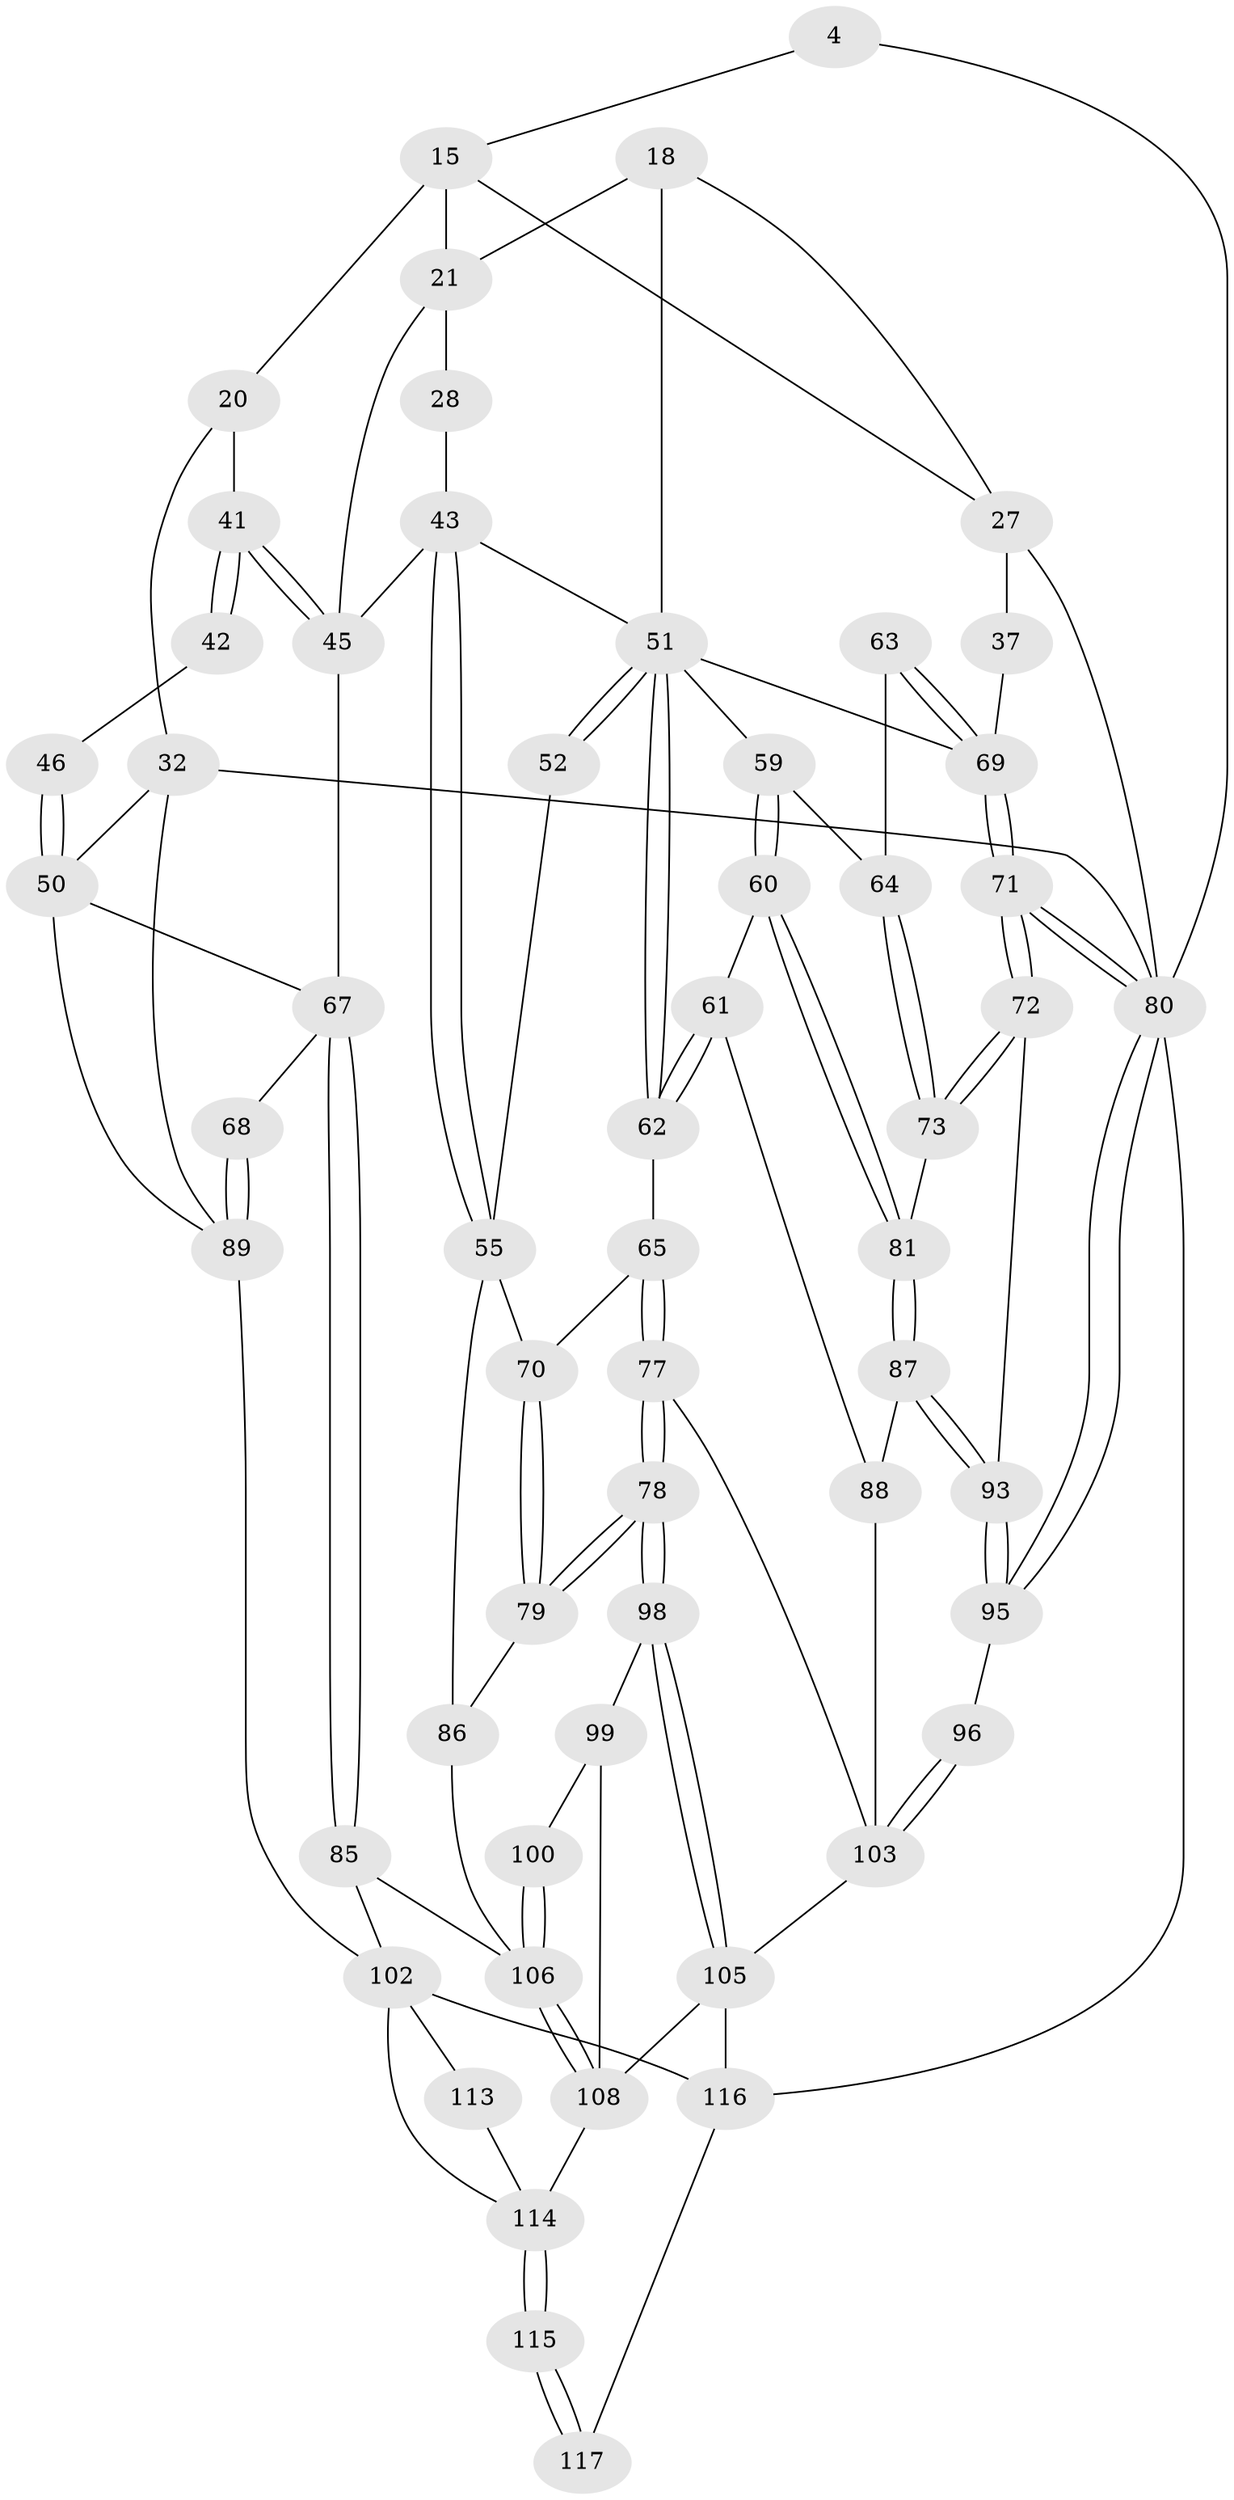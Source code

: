 // original degree distribution, {3: 0.017094017094017096, 5: 0.5299145299145299, 4: 0.23931623931623933, 6: 0.21367521367521367}
// Generated by graph-tools (version 1.1) at 2025/01/03/09/25 05:01:43]
// undirected, 58 vertices, 125 edges
graph export_dot {
graph [start="1"]
  node [color=gray90,style=filled];
  4 [pos="+0+0"];
  15 [pos="+0.1796636798502135+0.11906399675488473",super="+3"];
  18 [pos="+0.728165191130254+0.1518719828140161",super="+12"];
  20 [pos="+0.14024139949544404+0.1702609663064063",super="+19+5"];
  21 [pos="+0.3308714228650579+0.22484775879926697",super="+14+13"];
  27 [pos="+1+0.06419305059706557",super="+17"];
  28 [pos="+0.35816924590797306+0.19069545538539168"];
  32 [pos="+0+0.23590395599184585",super="+31+6"];
  37 [pos="+0.8506850791397511+0.30664166774500734",super="+36"];
  41 [pos="+0.22770674956858453+0.349263860722925",super="+23+24"];
  42 [pos="+0.21669888171645102+0.3459686091084925",super="+33"];
  43 [pos="+0.40508379393801247+0.41121491391016407",super="+30"];
  45 [pos="+0.3003330760682066+0.41409796420137374",super="+44"];
  46 [pos="+0.18302186674803506+0.352076224806978",super="+34"];
  50 [pos="+0.12333973285743939+0.41342986793550696",super="+47"];
  51 [pos="+0.6723936162222253+0.4286950528995713",super="+40+39+25+29"];
  52 [pos="+0.5942267569021206+0.379362009693912"];
  55 [pos="+0.4263931215611442+0.44841553522766714",super="+54+53"];
  59 [pos="+0.7735940527179386+0.4672480974893688"];
  60 [pos="+0.7663497722489782+0.48344589527843274"];
  61 [pos="+0.7614738990777051+0.48627955232875986"];
  62 [pos="+0.6731486610130685+0.43500329858124326"];
  63 [pos="+0.8843851459287863+0.41676344181191505"];
  64 [pos="+0.8822899391662085+0.4397838718252412"];
  65 [pos="+0.6685357301936431+0.4421855980000402"];
  67 [pos="+0.19256683770616098+0.5620319646479277",super="+56"];
  68 [pos="+0.13325063645356178+0.559929147404957"];
  69 [pos="+1+0.4717166548674873",super="+57+58"];
  70 [pos="+0.5812920688963984+0.4890175561615991",super="+66"];
  71 [pos="+1+0.5161490387817721"];
  72 [pos="+1+0.5265864804175654"];
  73 [pos="+0.8817071391398676+0.4941208463220626"];
  77 [pos="+0.6440819249921499+0.5991416834827873"];
  78 [pos="+0.6115930493853494+0.604685782518503"];
  79 [pos="+0.5700497789679266+0.5856205794304327"];
  80 [pos="+1+0.7699699475105934",super="+10"];
  81 [pos="+0.8691570680252233+0.5078481561798635"];
  85 [pos="+0.2362985285213577+0.6490728357618138"];
  86 [pos="+0.521947630675214+0.5833460370990485",super="+82"];
  87 [pos="+0.858437784175265+0.588102759448206"];
  88 [pos="+0.7958340198593498+0.5926706216417975",super="+74"];
  89 [pos="+0+0.6108293052609928",super="+49+48"];
  93 [pos="+0.8762415838370817+0.6060004907305451"];
  95 [pos="+0.9366064581119395+0.7996403252076671"];
  96 [pos="+0.818295053291533+0.8595951476124438"];
  98 [pos="+0.580822771932551+0.7788489389865945"];
  99 [pos="+0.4755169594916096+0.7297356947441151"];
  100 [pos="+0.4613663112905505+0.7113613786538205"];
  102 [pos="+0.13296268130404876+0.7080909360246485",super="+101+91"];
  103 [pos="+0.7932649528965813+0.8803208903309153",super="+76+75+94"];
  105 [pos="+0.6503696970690765+0.9137704757909072",super="+104"];
  106 [pos="+0.30083180945694116+0.7011968735481661",super="+84+83+97"];
  108 [pos="+0.33189727285560205+0.8957178754789699",super="+107"];
  113 [pos="+0+0.8353510918091709",super="+111"];
  114 [pos="+0.19608982134250527+1",super="+110+112"];
  115 [pos="+0.250317787590676+1"];
  116 [pos="+0.719301404266036+1",super="+92"];
  117 [pos="+0.24786107891382914+1"];
  4 -- 80;
  4 -- 15;
  15 -- 20 [weight=2];
  15 -- 21;
  15 -- 27;
  18 -- 51 [weight=2];
  18 -- 21;
  18 -- 27 [weight=2];
  20 -- 32 [weight=2];
  20 -- 41;
  21 -- 28 [weight=2];
  21 -- 45;
  27 -- 80 [weight=2];
  27 -- 37 [weight=2];
  28 -- 43;
  32 -- 89;
  32 -- 80;
  32 -- 50;
  37 -- 69 [weight=2];
  41 -- 42 [weight=2];
  41 -- 42;
  41 -- 45 [weight=2];
  41 -- 45;
  42 -- 46 [weight=2];
  43 -- 55;
  43 -- 55;
  43 -- 45;
  43 -- 51;
  45 -- 67;
  46 -- 50 [weight=2];
  46 -- 50;
  50 -- 89;
  50 -- 67;
  51 -- 52 [weight=2];
  51 -- 52;
  51 -- 62;
  51 -- 62;
  51 -- 59;
  51 -- 69;
  52 -- 55;
  55 -- 70 [weight=2];
  55 -- 86;
  59 -- 60;
  59 -- 60;
  59 -- 64;
  60 -- 61;
  60 -- 81;
  60 -- 81;
  61 -- 62;
  61 -- 62;
  61 -- 88;
  62 -- 65;
  63 -- 64;
  63 -- 69 [weight=2];
  63 -- 69;
  64 -- 73;
  64 -- 73;
  65 -- 77;
  65 -- 77;
  65 -- 70;
  67 -- 68;
  67 -- 85;
  67 -- 85;
  68 -- 89 [weight=2];
  68 -- 89;
  69 -- 71;
  69 -- 71;
  70 -- 79;
  70 -- 79;
  71 -- 72;
  71 -- 72;
  71 -- 80;
  71 -- 80;
  72 -- 73;
  72 -- 73;
  72 -- 93;
  73 -- 81;
  77 -- 78;
  77 -- 78;
  77 -- 103;
  78 -- 79;
  78 -- 79;
  78 -- 98;
  78 -- 98;
  79 -- 86;
  80 -- 95;
  80 -- 95;
  80 -- 116 [weight=2];
  81 -- 87;
  81 -- 87;
  85 -- 102;
  85 -- 106;
  86 -- 106 [weight=2];
  87 -- 88;
  87 -- 93;
  87 -- 93;
  88 -- 103 [weight=2];
  89 -- 102;
  93 -- 95;
  93 -- 95;
  95 -- 96;
  96 -- 103 [weight=2];
  96 -- 103;
  98 -- 99;
  98 -- 105;
  98 -- 105;
  99 -- 100;
  99 -- 108;
  100 -- 106 [weight=2];
  100 -- 106;
  102 -- 116;
  102 -- 113 [weight=2];
  102 -- 114;
  103 -- 105;
  105 -- 116;
  105 -- 108;
  106 -- 108;
  106 -- 108;
  108 -- 114;
  113 -- 114 [weight=2];
  114 -- 115 [weight=2];
  114 -- 115;
  115 -- 117;
  115 -- 117;
  116 -- 117 [weight=2];
}
